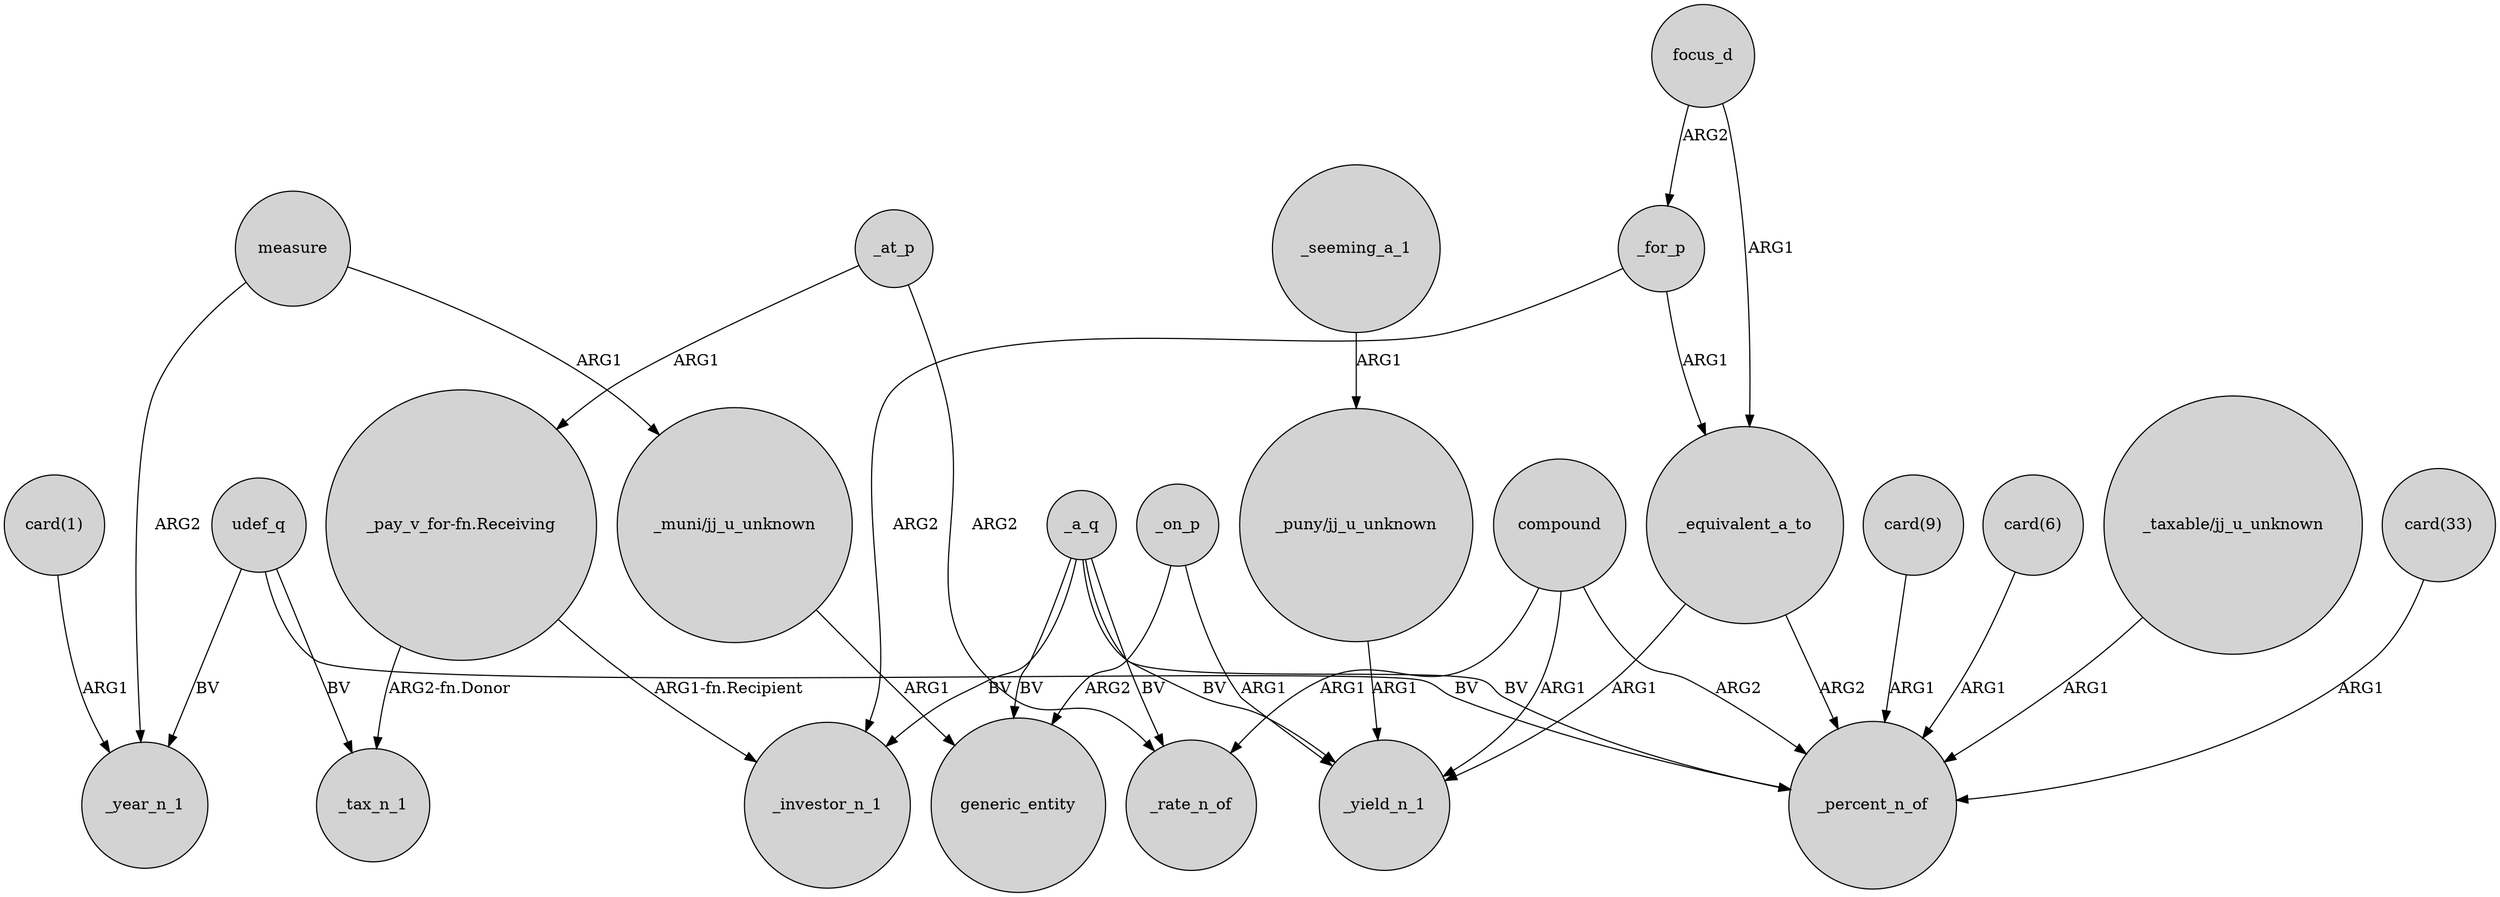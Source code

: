 digraph {
	node [shape=circle style=filled]
	"_puny/jj_u_unknown" -> _yield_n_1 [label=ARG1]
	"card(1)" -> _year_n_1 [label=ARG1]
	compound -> _yield_n_1 [label=ARG1]
	udef_q -> _tax_n_1 [label=BV]
	"card(9)" -> _percent_n_of [label=ARG1]
	_for_p -> _investor_n_1 [label=ARG2]
	_seeming_a_1 -> "_puny/jj_u_unknown" [label=ARG1]
	compound -> _rate_n_of [label=ARG1]
	_equivalent_a_to -> _percent_n_of [label=ARG2]
	measure -> "_muni/jj_u_unknown" [label=ARG1]
	"_pay_v_for-fn.Receiving" -> _tax_n_1 [label="ARG2-fn.Donor"]
	_a_q -> _investor_n_1 [label=BV]
	_on_p -> _yield_n_1 [label=ARG1]
	measure -> _year_n_1 [label=ARG2]
	"card(6)" -> _percent_n_of [label=ARG1]
	"_pay_v_for-fn.Receiving" -> _investor_n_1 [label="ARG1-fn.Recipient"]
	_equivalent_a_to -> _yield_n_1 [label=ARG1]
	_a_q -> generic_entity [label=BV]
	udef_q -> _percent_n_of [label=BV]
	compound -> _percent_n_of [label=ARG2]
	"_taxable/jj_u_unknown" -> _percent_n_of [label=ARG1]
	_at_p -> _rate_n_of [label=ARG2]
	"card(33)" -> _percent_n_of [label=ARG1]
	udef_q -> _year_n_1 [label=BV]
	_on_p -> generic_entity [label=ARG2]
	_at_p -> "_pay_v_for-fn.Receiving" [label=ARG1]
	focus_d -> _for_p [label=ARG2]
	_a_q -> _percent_n_of [label=BV]
	_a_q -> _yield_n_1 [label=BV]
	_for_p -> _equivalent_a_to [label=ARG1]
	"_muni/jj_u_unknown" -> generic_entity [label=ARG1]
	_a_q -> _rate_n_of [label=BV]
	focus_d -> _equivalent_a_to [label=ARG1]
}
